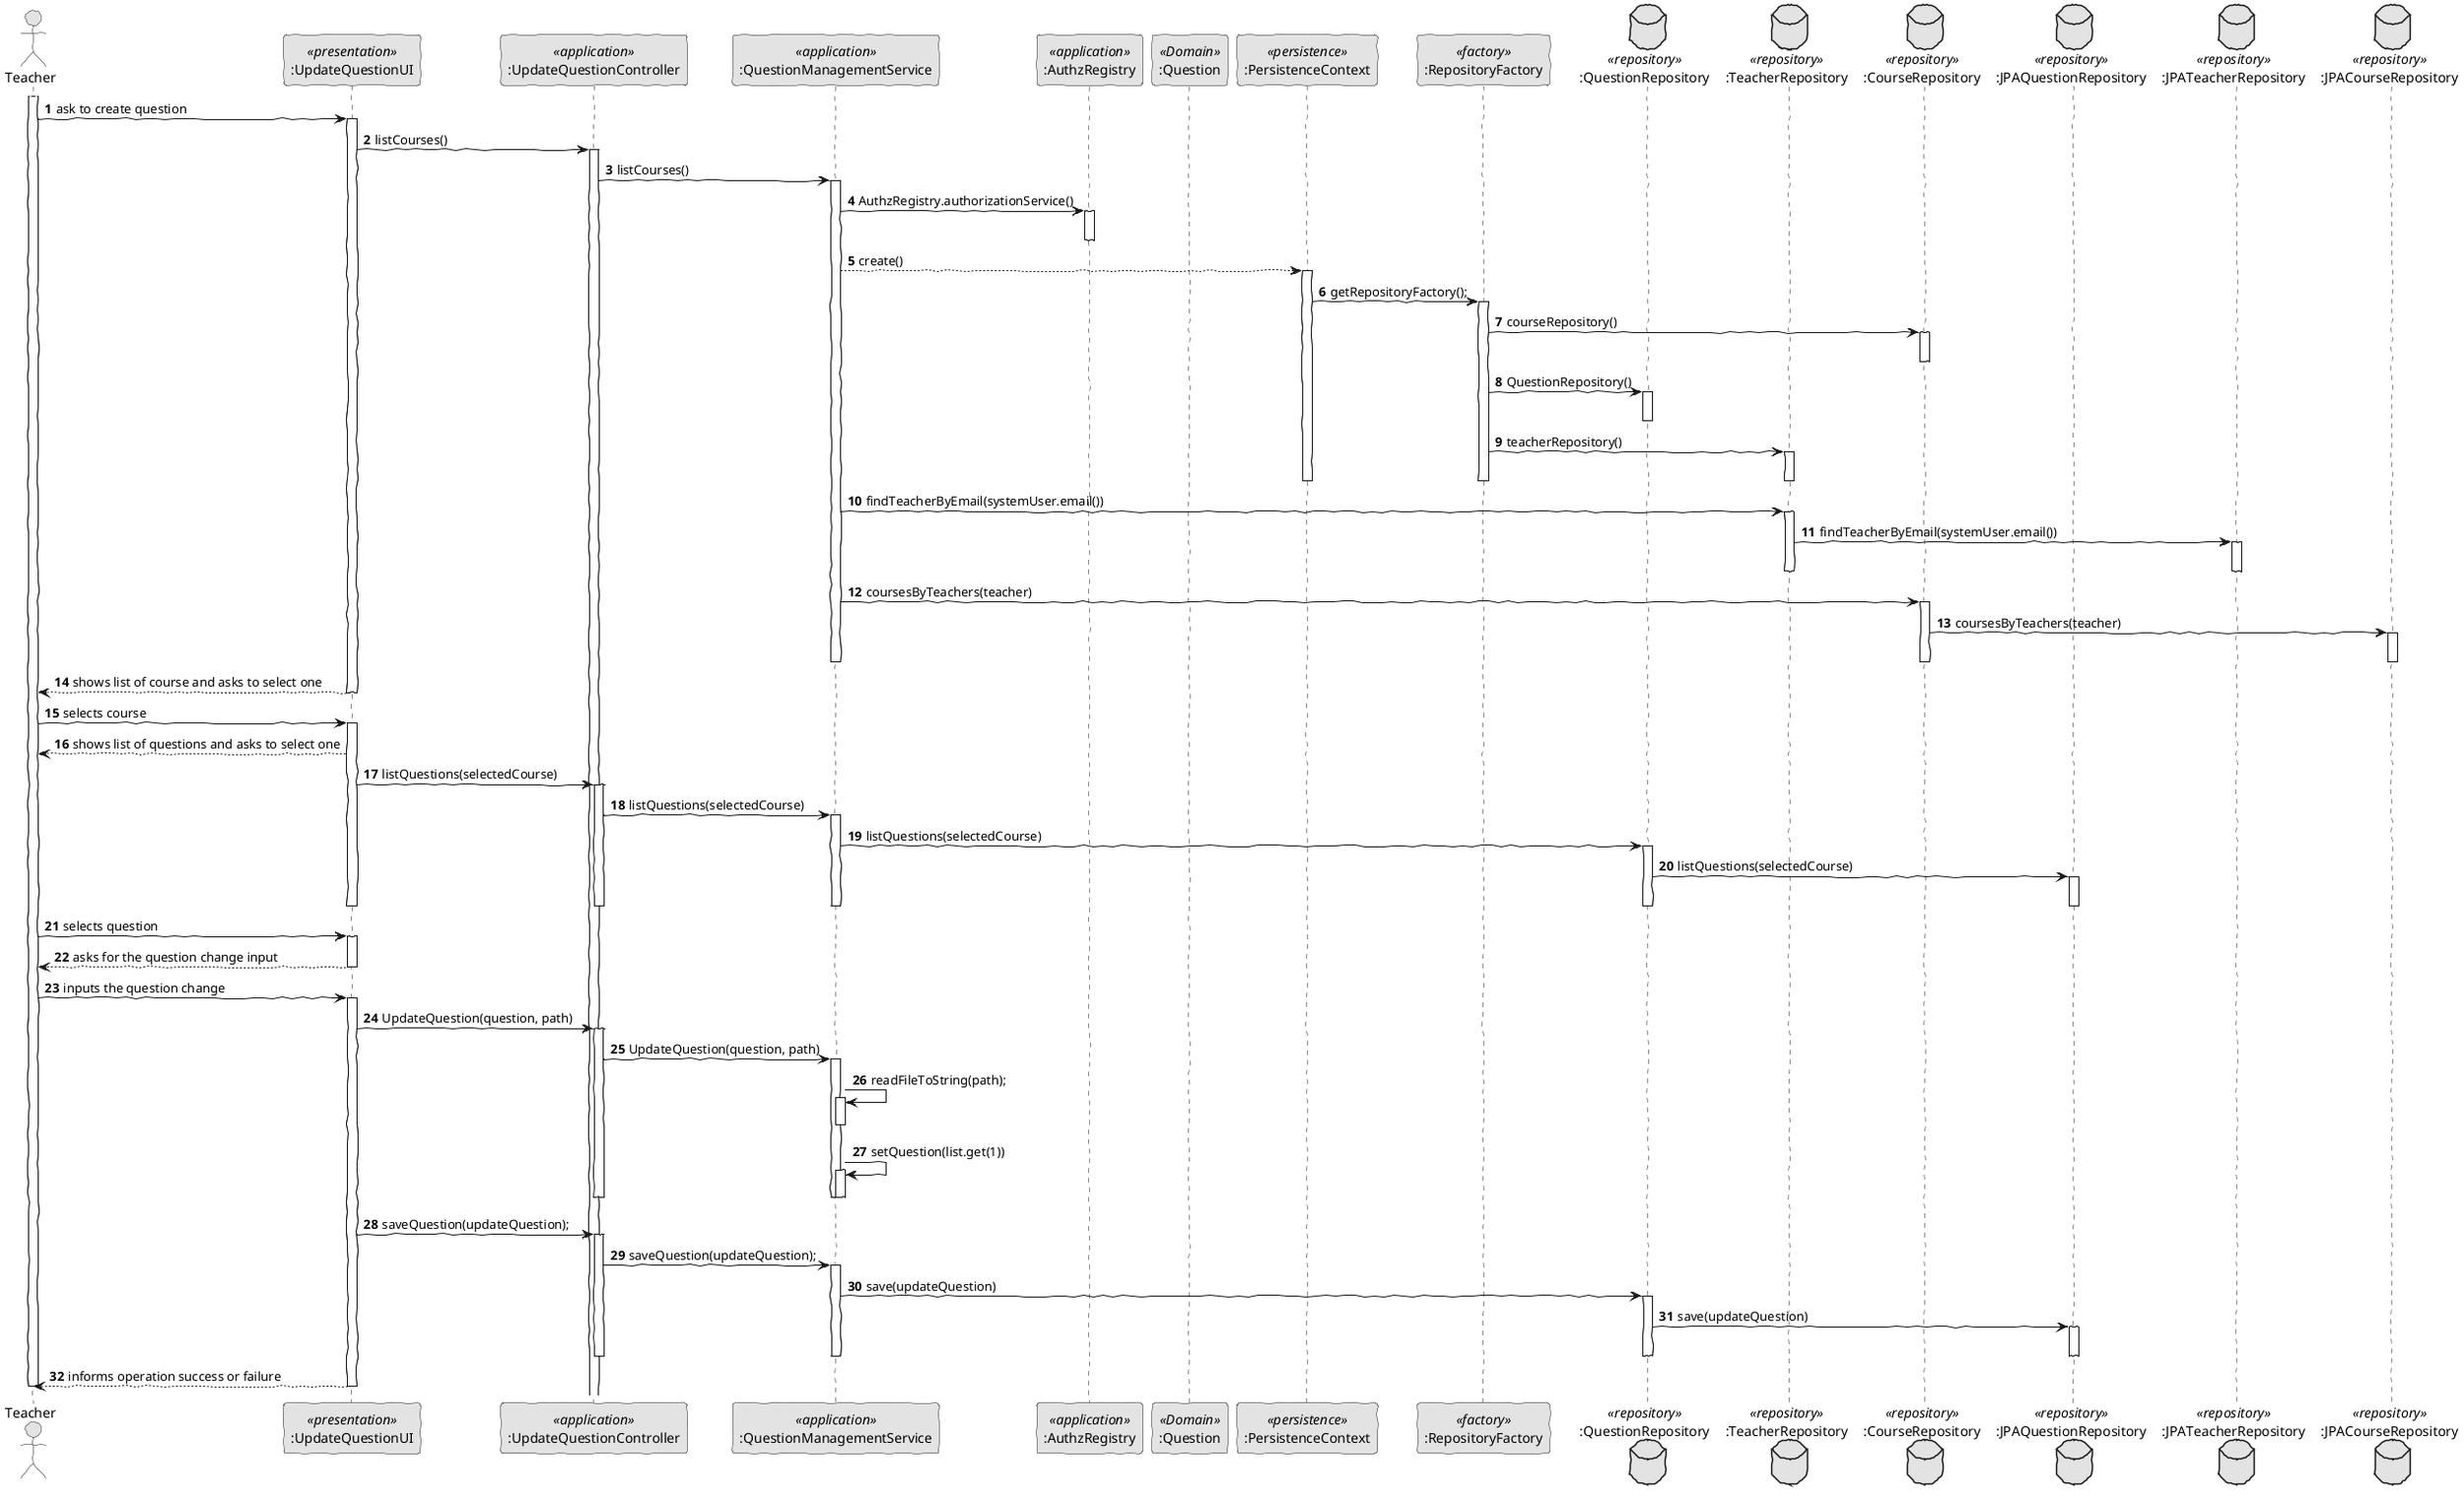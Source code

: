 @startuml
autonumber

skinparam handwritten true
skinparam monochrome true
skinparam packageStyle rect
skinparam defaultFontName FG Virgil
skinparam shadowing false

actor Teacher as Actor
participant ":UpdateQuestionUI" as UI <<presentation>>
participant ":UpdateQuestionController" as Controller <<application>>
participant ":QuestionManagementService" as QuestionManagementService <<application>>
participant ":AuthzRegistry" as AuthzRegistry <<application>>
participant ":Question" as Question<<Domain>>
participant ":PersistenceContext" as Persistence <<persistence>>
participant ":RepositoryFactory" as RepositoryFactory <<factory>>

database ":QuestionRepository" as QuestionRepository <<repository>>
database ":TeacherRepository" as TeacherRepository <<repository>>
database ":CourseRepository" as CourseRepository <<repository>>

database ":JPAQuestionRepository" as JPAQuestionRepository <<repository>>
database ":JPATeacherRepository" as JPATeacherRepository <<repository>>
database ":JPACourseRepository" as JPACourseRepository <<repository>>

activate Actor
Actor -> UI : ask to create question
activate UI
UI->Controller:listCourses()

activate Controller
Controller->QuestionManagementService:listCourses()

activate QuestionManagementService
QuestionManagementService->AuthzRegistry: AuthzRegistry.authorizationService()

activate AuthzRegistry
deactivate AuthzRegistry
QuestionManagementService --> Persistence: create()
activate Persistence


Persistence -> RepositoryFactory: getRepositoryFactory();
activate RepositoryFactory

RepositoryFactory->CourseRepository: courseRepository()
activate CourseRepository
deactivate CourseRepository
RepositoryFactory->QuestionRepository:QuestionRepository()
activate QuestionRepository
deactivate QuestionRepository
RepositoryFactory->TeacherRepository:teacherRepository()
activate TeacherRepository
deactivate TeacherRepository

deactivate RepositoryFactory
deactivate Persistence

QuestionManagementService->TeacherRepository:findTeacherByEmail(systemUser.email())
activate TeacherRepository
TeacherRepository->JPATeacherRepository:findTeacherByEmail(systemUser.email())
activate JPATeacherRepository
deactivate JPATeacherRepository

deactivate TeacherRepository

QuestionManagementService->CourseRepository:coursesByTeachers(teacher)
activate CourseRepository
CourseRepository->JPACourseRepository:coursesByTeachers(teacher)
activate JPACourseRepository
deactivate JPACourseRepository
deactivate CourseRepository


deactivate TeacherRepository
deactivate QuestionManagementService


UI --> Actor : shows list of course and asks to select one
deactivate UI

Actor -> UI : selects course
activate UI
UI --> Actor : shows list of questions and asks to select one
UI -> Controller : listQuestions(selectedCourse)
activate Controller
Controller->QuestionManagementService:listQuestions(selectedCourse)
activate QuestionManagementService
QuestionManagementService->QuestionRepository:listQuestions(selectedCourse)
activate QuestionRepository
QuestionRepository->JPAQuestionRepository:listQuestions(selectedCourse)
activate JPAQuestionRepository
deactivate JPAQuestionRepository
deactivate QuestionRepository
deactivate QuestionManagementService
deactivate Controller
deactivate UI
Actor -> UI : selects question
activate UI

UI -->Actor : asks for the question change input
deactivate UI



Actor -> UI : inputs the question change
activate UI





UI->Controller:UpdateQuestion(question, path)
activate Controller

Controller->QuestionManagementService:UpdateQuestion(question, path)
activate QuestionManagementService
QuestionManagementService->QuestionManagementService:readFileToString(path);
activate QuestionManagementService
deactivate QuestionManagementService

QuestionManagementService->QuestionManagementService:setQuestion(list.get(1))
activate QuestionManagementService
deactivate QuestionManagementService
deactivate Controller
deactivate QuestionManagementService
UI->Controller:saveQuestion(updateQuestion);
activate Controller
Controller->QuestionManagementService:saveQuestion(updateQuestion);
activate QuestionManagementService
QuestionManagementService->QuestionRepository:save(updateQuestion)
activate QuestionRepository
QuestionRepository-> JPAQuestionRepository:save(updateQuestion)
activate JPAQuestionRepository
deactivate JPAQuestionRepository
deactivate QuestionRepository

deactivate QuestionManagementService
deactivate Controller

UI --> Actor : informs operation success or failure
deactivate UI
deactivate Actor

@enduml